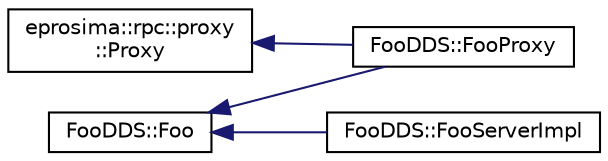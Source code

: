 digraph "Graphical Class Hierarchy"
{
  edge [fontname="Helvetica",fontsize="10",labelfontname="Helvetica",labelfontsize="10"];
  node [fontname="Helvetica",fontsize="10",shape=record];
  rankdir="LR";
  Node1 [label="FooDDS::Foo",height=0.2,width=0.4,color="black", fillcolor="white", style="filled",URL="$class_foo_d_d_s_1_1_foo.html",tooltip="This class represents the interface Foo defined by the user in the IDL file. "];
  Node1 -> Node2 [dir="back",color="midnightblue",fontsize="10",style="solid",fontname="Helvetica"];
  Node2 [label="FooDDS::FooProxy",height=0.2,width=0.4,color="black", fillcolor="white", style="filled",URL="$class_foo_d_d_s_1_1_foo_proxy.html",tooltip="This class implements a specific server&#39;s proxy for the defined interface Foo. "];
  Node1 -> Node3 [dir="back",color="midnightblue",fontsize="10",style="solid",fontname="Helvetica"];
  Node3 [label="FooDDS::FooServerImpl",height=0.2,width=0.4,color="black", fillcolor="white", style="filled",URL="$class_foo_d_d_s_1_1_foo_server_impl.html",tooltip="This class is the skeleton of the servant and its remote procedures has to be implemented. "];
  Node4 [label="eprosima::rpc::proxy\l::Proxy",height=0.2,width=0.4,color="black", fillcolor="white", style="filled",URL="$classeprosima_1_1rpc_1_1proxy_1_1_proxy.html",tooltip="This class implements the common functionalities that all server&#39;s proxies have. "];
  Node4 -> Node2 [dir="back",color="midnightblue",fontsize="10",style="solid",fontname="Helvetica"];
}
